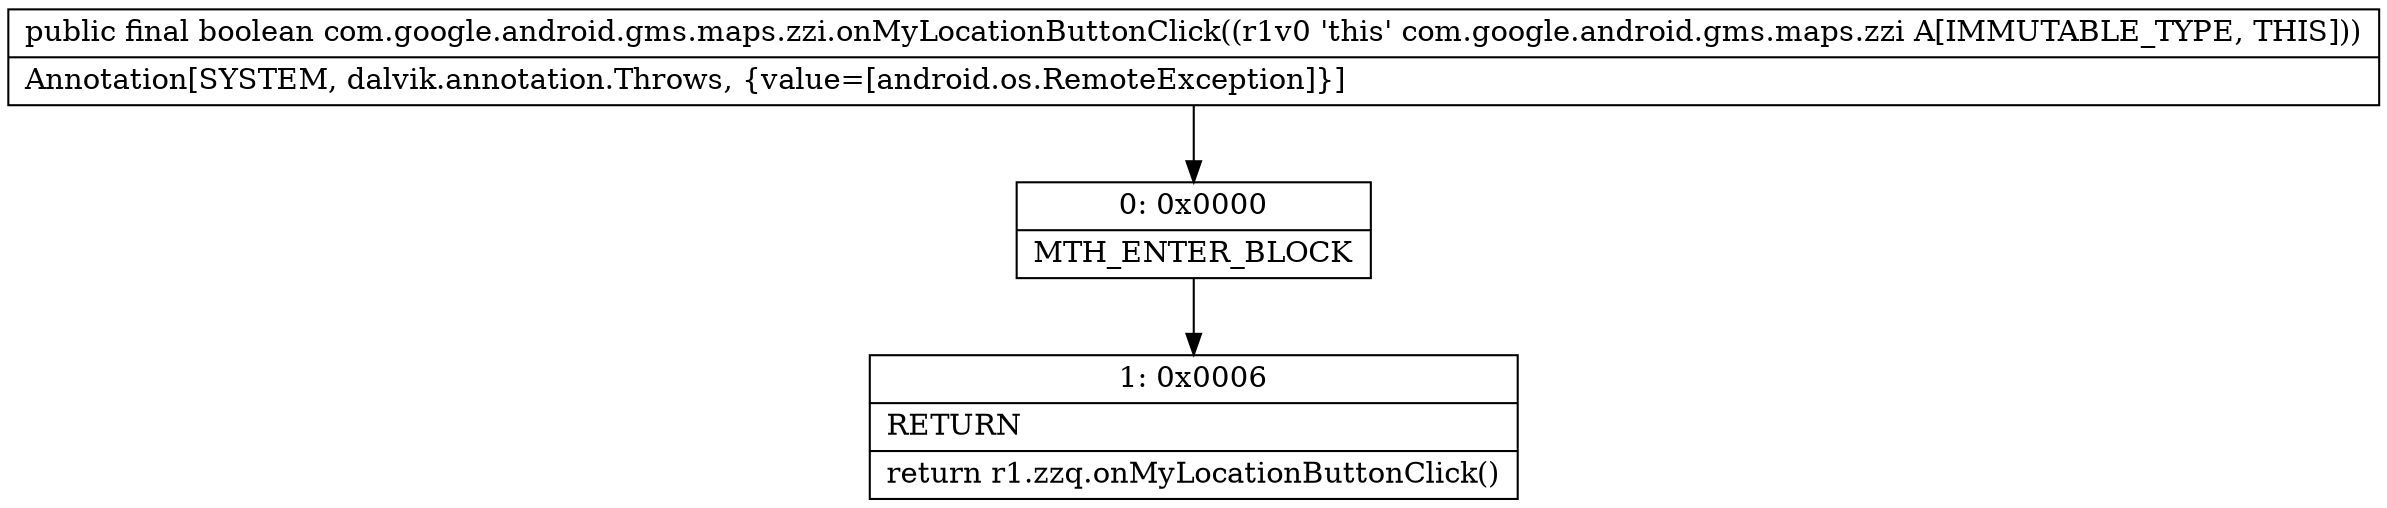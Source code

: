 digraph "CFG forcom.google.android.gms.maps.zzi.onMyLocationButtonClick()Z" {
Node_0 [shape=record,label="{0\:\ 0x0000|MTH_ENTER_BLOCK\l}"];
Node_1 [shape=record,label="{1\:\ 0x0006|RETURN\l|return r1.zzq.onMyLocationButtonClick()\l}"];
MethodNode[shape=record,label="{public final boolean com.google.android.gms.maps.zzi.onMyLocationButtonClick((r1v0 'this' com.google.android.gms.maps.zzi A[IMMUTABLE_TYPE, THIS]))  | Annotation[SYSTEM, dalvik.annotation.Throws, \{value=[android.os.RemoteException]\}]\l}"];
MethodNode -> Node_0;
Node_0 -> Node_1;
}

